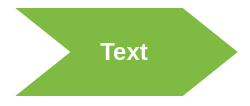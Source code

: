 <mxfile version="14.6.13" type="device"><diagram id="xTCUkgvb6MkQlH2-prPW" name="Seite-1"><mxGraphModel dx="1086" dy="2135" grid="1" gridSize="10" guides="1" tooltips="1" connect="1" arrows="1" fold="1" page="1" pageScale="1" pageWidth="827" pageHeight="1169" math="0" shadow="0"><root><mxCell id="0"/><mxCell id="1" parent="0"/><mxCell id="EeHPEhAkeBn-RuNvd81t-1" value="&lt;font color=&quot;#ffffff&quot;&gt;&lt;b&gt;Text&lt;/b&gt;&lt;/font&gt;" style="shape=step;perimeter=stepPerimeter;whiteSpace=wrap;html=1;fixedSize=1;fontSize=12;fontColor=#000000;fillColor=#7FBA42;strokeColor=#FFFFFF;strokeWidth=4;size=30;" parent="1" vertex="1"><mxGeometry x="40" y="-1120" width="120" height="48" as="geometry"/></mxCell></root></mxGraphModel></diagram></mxfile>